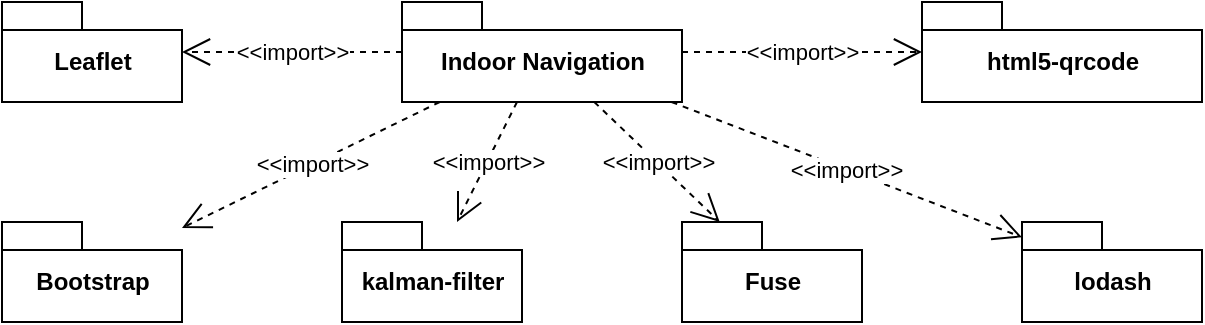 <mxfile>
    <diagram id="tKgqSHfiqAS2M1OyXyQA" name="Page-1">
        <mxGraphModel dx="644" dy="661" grid="1" gridSize="10" guides="1" tooltips="1" connect="1" arrows="1" fold="1" page="0" pageScale="1" pageWidth="850" pageHeight="1100" math="0" shadow="0">
            <root>
                <mxCell id="0"/>
                <mxCell id="1" parent="0"/>
                <mxCell id="2" value="Indoor Navigation" style="shape=folder;fontStyle=1;spacingTop=10;tabWidth=40;tabHeight=14;tabPosition=left;html=1;" vertex="1" parent="1">
                    <mxGeometry x="360" y="240" width="140" height="50" as="geometry"/>
                </mxCell>
                <mxCell id="3" value="Leaflet" style="shape=folder;fontStyle=1;spacingTop=10;tabWidth=40;tabHeight=14;tabPosition=left;html=1;" vertex="1" parent="1">
                    <mxGeometry x="160" y="240" width="90" height="50" as="geometry"/>
                </mxCell>
                <mxCell id="4" value="Bootstrap" style="shape=folder;fontStyle=1;spacingTop=10;tabWidth=40;tabHeight=14;tabPosition=left;html=1;" vertex="1" parent="1">
                    <mxGeometry x="160" y="350" width="90" height="50" as="geometry"/>
                </mxCell>
                <mxCell id="5" value="lodash" style="shape=folder;fontStyle=1;spacingTop=10;tabWidth=40;tabHeight=14;tabPosition=left;html=1;" vertex="1" parent="1">
                    <mxGeometry x="670" y="350" width="90" height="50" as="geometry"/>
                </mxCell>
                <mxCell id="6" value="kalman-filter" style="shape=folder;fontStyle=1;spacingTop=10;tabWidth=40;tabHeight=14;tabPosition=left;html=1;" vertex="1" parent="1">
                    <mxGeometry x="330" y="350" width="90" height="50" as="geometry"/>
                </mxCell>
                <mxCell id="7" value="Fuse" style="shape=folder;fontStyle=1;spacingTop=10;tabWidth=40;tabHeight=14;tabPosition=left;html=1;" vertex="1" parent="1">
                    <mxGeometry x="500" y="350" width="90" height="50" as="geometry"/>
                </mxCell>
                <mxCell id="8" value="html5-qrcode" style="shape=folder;fontStyle=1;spacingTop=10;tabWidth=40;tabHeight=14;tabPosition=left;html=1;" vertex="1" parent="1">
                    <mxGeometry x="620" y="240" width="140" height="50" as="geometry"/>
                </mxCell>
                <mxCell id="9" value="&amp;lt;&amp;lt;import&amp;gt;&amp;gt;" style="endArrow=open;endSize=12;dashed=1;html=1;" edge="1" parent="1" source="2" target="3">
                    <mxGeometry width="160" relative="1" as="geometry">
                        <mxPoint x="310" y="500" as="sourcePoint"/>
                        <mxPoint x="470" y="500" as="targetPoint"/>
                    </mxGeometry>
                </mxCell>
                <mxCell id="10" value="&amp;lt;&amp;lt;import&amp;gt;&amp;gt;" style="endArrow=open;endSize=12;dashed=1;html=1;" edge="1" parent="1" source="2" target="8">
                    <mxGeometry width="160" relative="1" as="geometry">
                        <mxPoint x="350" y="510" as="sourcePoint"/>
                        <mxPoint x="510" y="510" as="targetPoint"/>
                    </mxGeometry>
                </mxCell>
                <mxCell id="11" value="&amp;lt;&amp;lt;import&amp;gt;&amp;gt;" style="endArrow=open;endSize=12;dashed=1;html=1;" edge="1" parent="1" source="2" target="4">
                    <mxGeometry width="160" relative="1" as="geometry">
                        <mxPoint x="370" y="530" as="sourcePoint"/>
                        <mxPoint x="530" y="530" as="targetPoint"/>
                    </mxGeometry>
                </mxCell>
                <mxCell id="12" value="&amp;lt;&amp;lt;import&amp;gt;&amp;gt;" style="endArrow=open;endSize=12;dashed=1;html=1;" edge="1" parent="1" source="2" target="6">
                    <mxGeometry width="160" relative="1" as="geometry">
                        <mxPoint x="380" y="520" as="sourcePoint"/>
                        <mxPoint x="540" y="520" as="targetPoint"/>
                    </mxGeometry>
                </mxCell>
                <mxCell id="13" value="&amp;lt;&amp;lt;import&amp;gt;&amp;gt;" style="endArrow=open;endSize=12;dashed=1;html=1;" edge="1" parent="1" source="2" target="7">
                    <mxGeometry width="160" relative="1" as="geometry">
                        <mxPoint x="460" y="550" as="sourcePoint"/>
                        <mxPoint x="620" y="550" as="targetPoint"/>
                    </mxGeometry>
                </mxCell>
                <mxCell id="14" value="&amp;lt;&amp;lt;import&amp;gt;&amp;gt;" style="endArrow=open;endSize=12;dashed=1;html=1;" edge="1" parent="1" source="2" target="5">
                    <mxGeometry width="160" relative="1" as="geometry">
                        <mxPoint x="450" y="550" as="sourcePoint"/>
                        <mxPoint x="610" y="550" as="targetPoint"/>
                    </mxGeometry>
                </mxCell>
            </root>
        </mxGraphModel>
    </diagram>
</mxfile>